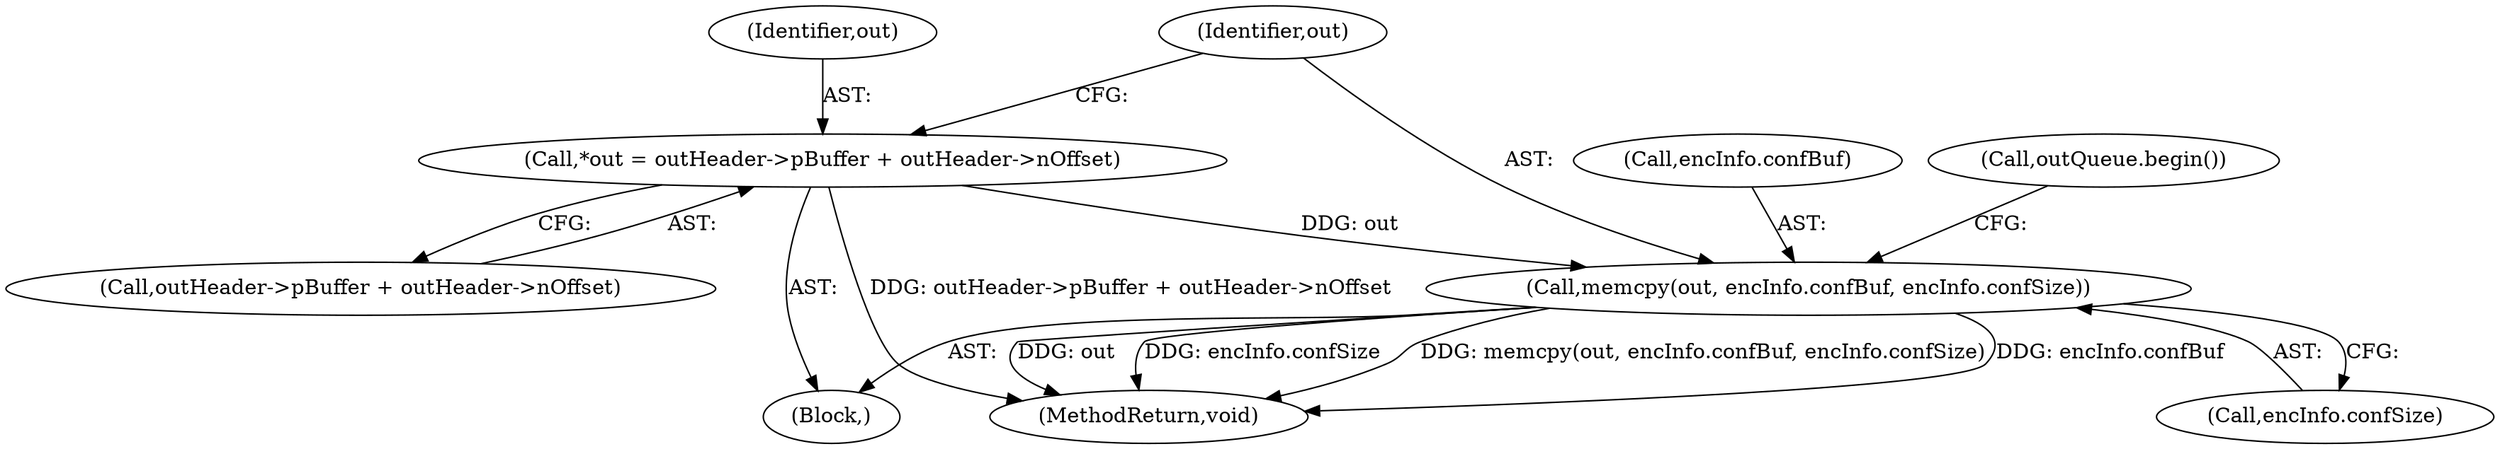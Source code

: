 digraph "0_Android_594bf934384920618d2b6ce0bcda1f60144cb3eb@API" {
"1000242" [label="(Call,memcpy(out, encInfo.confBuf, encInfo.confSize))"];
"1000233" [label="(Call,*out = outHeader->pBuffer + outHeader->nOffset)"];
"1000242" [label="(Call,memcpy(out, encInfo.confBuf, encInfo.confSize))"];
"1000121" [label="(Block,)"];
"1000247" [label="(Call,encInfo.confSize)"];
"1000243" [label="(Identifier,out)"];
"1000244" [label="(Call,encInfo.confBuf)"];
"1000233" [label="(Call,*out = outHeader->pBuffer + outHeader->nOffset)"];
"1000235" [label="(Call,outHeader->pBuffer + outHeader->nOffset)"];
"1000234" [label="(Identifier,out)"];
"1000740" [label="(MethodReturn,void)"];
"1000251" [label="(Call,outQueue.begin())"];
"1000242" -> "1000121"  [label="AST: "];
"1000242" -> "1000247"  [label="CFG: "];
"1000243" -> "1000242"  [label="AST: "];
"1000244" -> "1000242"  [label="AST: "];
"1000247" -> "1000242"  [label="AST: "];
"1000251" -> "1000242"  [label="CFG: "];
"1000242" -> "1000740"  [label="DDG: memcpy(out, encInfo.confBuf, encInfo.confSize)"];
"1000242" -> "1000740"  [label="DDG: encInfo.confBuf"];
"1000242" -> "1000740"  [label="DDG: out"];
"1000242" -> "1000740"  [label="DDG: encInfo.confSize"];
"1000233" -> "1000242"  [label="DDG: out"];
"1000233" -> "1000121"  [label="AST: "];
"1000233" -> "1000235"  [label="CFG: "];
"1000234" -> "1000233"  [label="AST: "];
"1000235" -> "1000233"  [label="AST: "];
"1000243" -> "1000233"  [label="CFG: "];
"1000233" -> "1000740"  [label="DDG: outHeader->pBuffer + outHeader->nOffset"];
}
